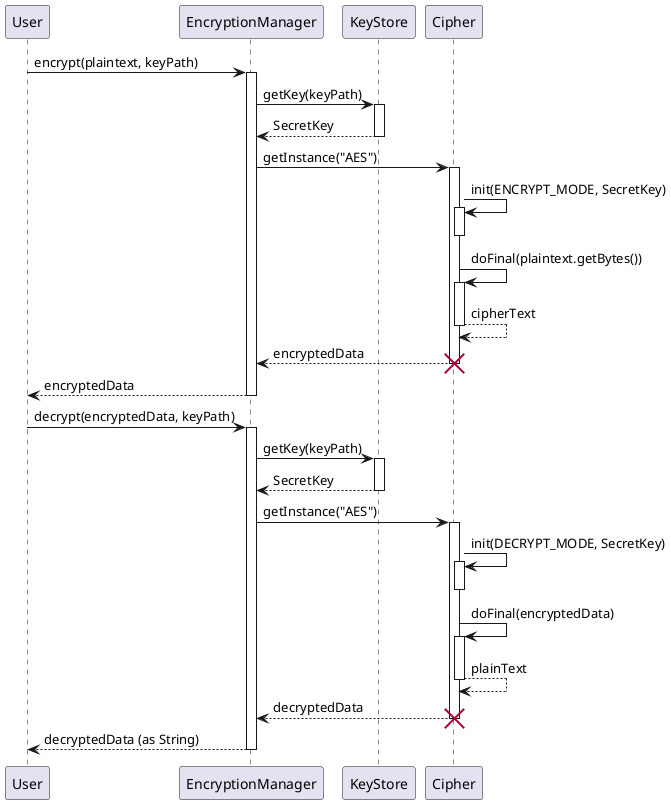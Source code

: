 @startuml
participant User
participant EncryptionManager
participant KeyStore
participant Cipher

User -> EncryptionManager: encrypt(plaintext, keyPath)
activate EncryptionManager

EncryptionManager -> KeyStore: getKey(keyPath)
activate KeyStore

KeyStore --> EncryptionManager: SecretKey
deactivate KeyStore

EncryptionManager -> Cipher: getInstance("AES")
activate Cipher

Cipher -> Cipher: init(ENCRYPT_MODE, SecretKey)
activate Cipher
deactivate Cipher

Cipher -> Cipher: doFinal(plaintext.getBytes())
activate Cipher
Cipher --> Cipher : cipherText
deactivate
Cipher --> EncryptionManager: encryptedData

deactivate
destroy Cipher


EncryptionManager --> User: encryptedData
deactivate EncryptionManager

User -> EncryptionManager: decrypt(encryptedData, keyPath)
activate EncryptionManager

EncryptionManager -> KeyStore: getKey(keyPath)
activate KeyStore

KeyStore --> EncryptionManager: SecretKey
deactivate KeyStore

EncryptionManager -> Cipher: getInstance("AES")
activate Cipher

Cipher -> Cipher: init(DECRYPT_MODE, SecretKey)
activate Cipher
deactivate Cipher

Cipher -> Cipher: doFinal(encryptedData)
activate Cipher
Cipher --> Cipher : plainText
deactivate

Cipher --> EncryptionManager: decryptedData
deactivate
destroy Cipher

EncryptionManager --> User: decryptedData (as String)
deactivate EncryptionManager

@enduml
